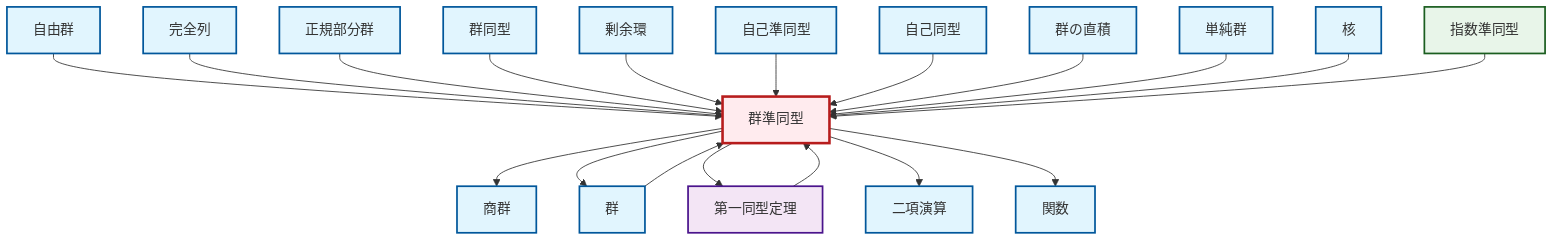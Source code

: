graph TD
    classDef definition fill:#e1f5fe,stroke:#01579b,stroke-width:2px
    classDef theorem fill:#f3e5f5,stroke:#4a148c,stroke-width:2px
    classDef axiom fill:#fff3e0,stroke:#e65100,stroke-width:2px
    classDef example fill:#e8f5e9,stroke:#1b5e20,stroke-width:2px
    classDef current fill:#ffebee,stroke:#b71c1c,stroke-width:3px
    def-binary-operation["二項演算"]:::definition
    def-exact-sequence["完全列"]:::definition
    ex-exponential-homomorphism["指数準同型"]:::example
    def-simple-group["単純群"]:::definition
    def-normal-subgroup["正規部分群"]:::definition
    def-endomorphism["自己準同型"]:::definition
    def-kernel["核"]:::definition
    def-isomorphism["群同型"]:::definition
    def-quotient-ring["剰余環"]:::definition
    def-free-group["自由群"]:::definition
    thm-first-isomorphism["第一同型定理"]:::theorem
    def-group["群"]:::definition
    def-automorphism["自己同型"]:::definition
    def-direct-product["群の直積"]:::definition
    def-quotient-group["商群"]:::definition
    def-homomorphism["群準同型"]:::definition
    def-function["関数"]:::definition
    def-homomorphism --> def-quotient-group
    def-homomorphism --> def-group
    def-free-group --> def-homomorphism
    def-homomorphism --> thm-first-isomorphism
    def-exact-sequence --> def-homomorphism
    def-normal-subgroup --> def-homomorphism
    def-group --> def-homomorphism
    def-homomorphism --> def-binary-operation
    def-isomorphism --> def-homomorphism
    def-quotient-ring --> def-homomorphism
    def-endomorphism --> def-homomorphism
    def-automorphism --> def-homomorphism
    def-direct-product --> def-homomorphism
    def-simple-group --> def-homomorphism
    thm-first-isomorphism --> def-homomorphism
    def-homomorphism --> def-function
    def-kernel --> def-homomorphism
    ex-exponential-homomorphism --> def-homomorphism
    class def-homomorphism current